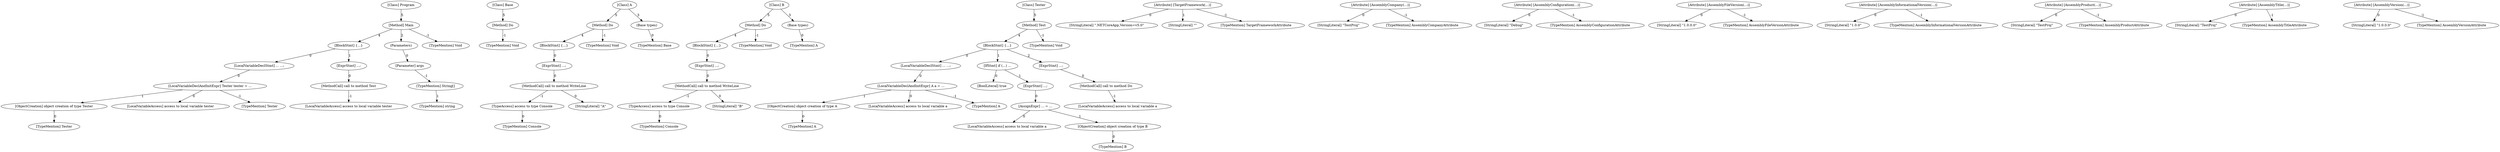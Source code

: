 digraph {
  compound=true;
  0[label="[Method] Main"; ];
  1[label="[Parameter] args"; ];
  2[label="[Method] Do"; ];
  3[label="[Method] Do"; ];
  4[label="[Method] Do"; ];
  5[label="[Method] Test"; ];
  6[label="[BlockStmt] {...}"; ];
  7[label="[LocalVariableDeclStmt] ... ...;"; ];
  8[label="[LocalVariableDeclAndInitExpr] Tester tester = ..."; ];
  9[label="[ObjectCreation] object creation of type Tester"; ];
  10[label="[LocalVariableAccess] access to local variable tester"; ];
  11[label="[ExprStmt] ...;"; ];
  12[label="[MethodCall] call to method Test"; ];
  13[label="[LocalVariableAccess] access to local variable tester"; ];
  14[label="[BlockStmt] {...}"; ];
  15[label="[ExprStmt] ...;"; ];
  16[label="[MethodCall] call to method WriteLine"; ];
  17[label="[TypeAccess] access to type Console"; ];
  18[label="[StringLiteral] \"A\""; ];
  19[label="[BlockStmt] {...}"; ];
  20[label="[ExprStmt] ...;"; ];
  21[label="[MethodCall] call to method WriteLine"; ];
  22[label="[TypeAccess] access to type Console"; ];
  23[label="[StringLiteral] \"B\""; ];
  24[label="[BlockStmt] {...}"; ];
  25[label="[LocalVariableDeclStmt] ... ...;"; ];
  26[label="[LocalVariableDeclAndInitExpr] A a = ..."; ];
  27[label="[ObjectCreation] object creation of type A"; ];
  28[label="[LocalVariableAccess] access to local variable a"; ];
  29[label="[IfStmt] if (...) ..."; ];
  30[label="[BoolLiteral] true"; ];
  31[label="[ExprStmt] ...;"; ];
  32[label="[AssignExpr] ... = ..."; ];
  33[label="[LocalVariableAccess] access to local variable a"; ];
  34[label="[ObjectCreation] object creation of type B"; ];
  35[label="[ExprStmt] ...;"; ];
  36[label="[MethodCall] call to method Do"; ];
  37[label="[LocalVariableAccess] access to local variable a"; ];
  38[label="[StringLiteral] \".NETCoreApp,Version=v5.0\""; ];
  39[label="[StringLiteral] \"\""; ];
  40[label="[StringLiteral] \"TestProj\""; ];
  41[label="[StringLiteral] \"Debug\""; ];
  42[label="[StringLiteral] \"1.0.0.0\""; ];
  43[label="[StringLiteral] \"1.0.0\""; ];
  44[label="[StringLiteral] \"TestProj\""; ];
  45[label="[StringLiteral] \"TestProj\""; ];
  46[label="[StringLiteral] \"1.0.0.0\""; ];
  47[label="(Parameters)"; ];
  48[label="(Base types)"; ];
  49[label="(Base types)"; ];
  50[label="[TypeMention] String[]"; ];
  51[label="[TypeMention] string"; ];
  52[label="[TypeMention] Void"; ];
  53[label="[TypeMention] Void"; ];
  54[label="[TypeMention] Void"; ];
  55[label="[TypeMention] Void"; ];
  56[label="[TypeMention] Void"; ];
  57[label="[TypeMention] Tester"; ];
  58[label="[TypeMention] Tester"; ];
  59[label="[TypeMention] Base"; ];
  60[label="[TypeMention] Console"; ];
  61[label="[TypeMention] A"; ];
  62[label="[TypeMention] Console"; ];
  63[label="[TypeMention] A"; ];
  64[label="[TypeMention] A"; ];
  65[label="[TypeMention] B"; ];
  66[label="[TypeMention] TargetFrameworkAttribute"; ];
  67[label="[TypeMention] AssemblyCompanyAttribute"; ];
  68[label="[TypeMention] AssemblyConfigurationAttribute"; ];
  69[label="[TypeMention] AssemblyFileVersionAttribute"; ];
  70[label="[TypeMention] AssemblyInformationalVersionAttribute"; ];
  71[label="[TypeMention] AssemblyProductAttribute"; ];
  72[label="[TypeMention] AssemblyTitleAttribute"; ];
  73[label="[TypeMention] AssemblyVersionAttribute"; ];
  74[label="[Class] Program"; ];
  75[label="[Class] Base"; ];
  76[label="[Class] A"; ];
  77[label="[Class] B"; ];
  78[label="[Class] Tester"; ];
  79[label="[Attribute] [TargetFramework(...)]"; ];
  80[label="[Attribute] [AssemblyCompany(...)]"; ];
  81[label="[Attribute] [AssemblyConfiguration(...)]"; ];
  82[label="[Attribute] [AssemblyFileVersion(...)]"; ];
  83[label="[Attribute] [AssemblyInformationalVersion(...)]"; ];
  84[label="[Attribute] [AssemblyProduct(...)]"; ];
  85[label="[Attribute] [AssemblyTitle(...)]"; ];
  86[label="[Attribute] [AssemblyVersion(...)]"; ];
  0 -> 52[label="-1"; ];
  1 -> 50[label="-1"; ];
  2 -> 53[label="-1"; ];
  3 -> 54[label="-1"; ];
  4 -> 55[label="-1"; ];
  5 -> 56[label="-1"; ];
  8 -> 58[label="-1"; ];
  12 -> 13[label="-1"; ];
  16 -> 17[label="-1"; ];
  21 -> 22[label="-1"; ];
  26 -> 64[label="-1"; ];
  36 -> 37[label="-1"; ];
  79 -> 66[label="-1"; ];
  80 -> 67[label="-1"; ];
  81 -> 68[label="-1"; ];
  82 -> 69[label="-1"; ];
  83 -> 70[label="-1"; ];
  84 -> 71[label="-1"; ];
  85 -> 72[label="-1"; ];
  86 -> 73[label="-1"; ];
  6 -> 7[label="0"; ];
  7 -> 8[label="0"; ];
  8 -> 10[label="0"; ];
  9 -> 57[label="0"; ];
  11 -> 12[label="0"; ];
  14 -> 15[label="0"; ];
  15 -> 16[label="0"; ];
  16 -> 18[label="0"; ];
  17 -> 60[label="0"; ];
  19 -> 20[label="0"; ];
  20 -> 21[label="0"; ];
  21 -> 23[label="0"; ];
  22 -> 62[label="0"; ];
  24 -> 25[label="0"; ];
  25 -> 26[label="0"; ];
  26 -> 28[label="0"; ];
  27 -> 63[label="0"; ];
  29 -> 30[label="0"; ];
  31 -> 32[label="0"; ];
  32 -> 33[label="0"; ];
  34 -> 65[label="0"; ];
  35 -> 36[label="0"; ];
  79 -> 38[label="0"; ];
  80 -> 40[label="0"; ];
  81 -> 41[label="0"; ];
  82 -> 42[label="0"; ];
  83 -> 43[label="0"; ];
  84 -> 44[label="0"; ];
  85 -> 45[label="0"; ];
  86 -> 46[label="0"; ];
  47 -> 1[label="0"; ];
  48 -> 59[label="0"; ];
  49 -> 61[label="0"; ];
  6 -> 11[label="1"; ];
  8 -> 9[label="1"; ];
  24 -> 29[label="1"; ];
  26 -> 27[label="1"; ];
  29 -> 31[label="1"; ];
  32 -> 34[label="1"; ];
  79 -> 39[label="1"; ];
  50 -> 51[label="1"; ];
  0 -> 47[label="2"; ];
  24 -> 35[label="2"; ];
  76 -> 48[label="3"; ];
  77 -> 49[label="3"; ];
  0 -> 6[label="4"; ];
  3 -> 14[label="4"; ];
  4 -> 19[label="4"; ];
  5 -> 24[label="4"; ];
  74 -> 0[label="5"; ];
  75 -> 2[label="5"; ];
  76 -> 3[label="5"; ];
  77 -> 4[label="5"; ];
  78 -> 5[label="5"; ];
}
